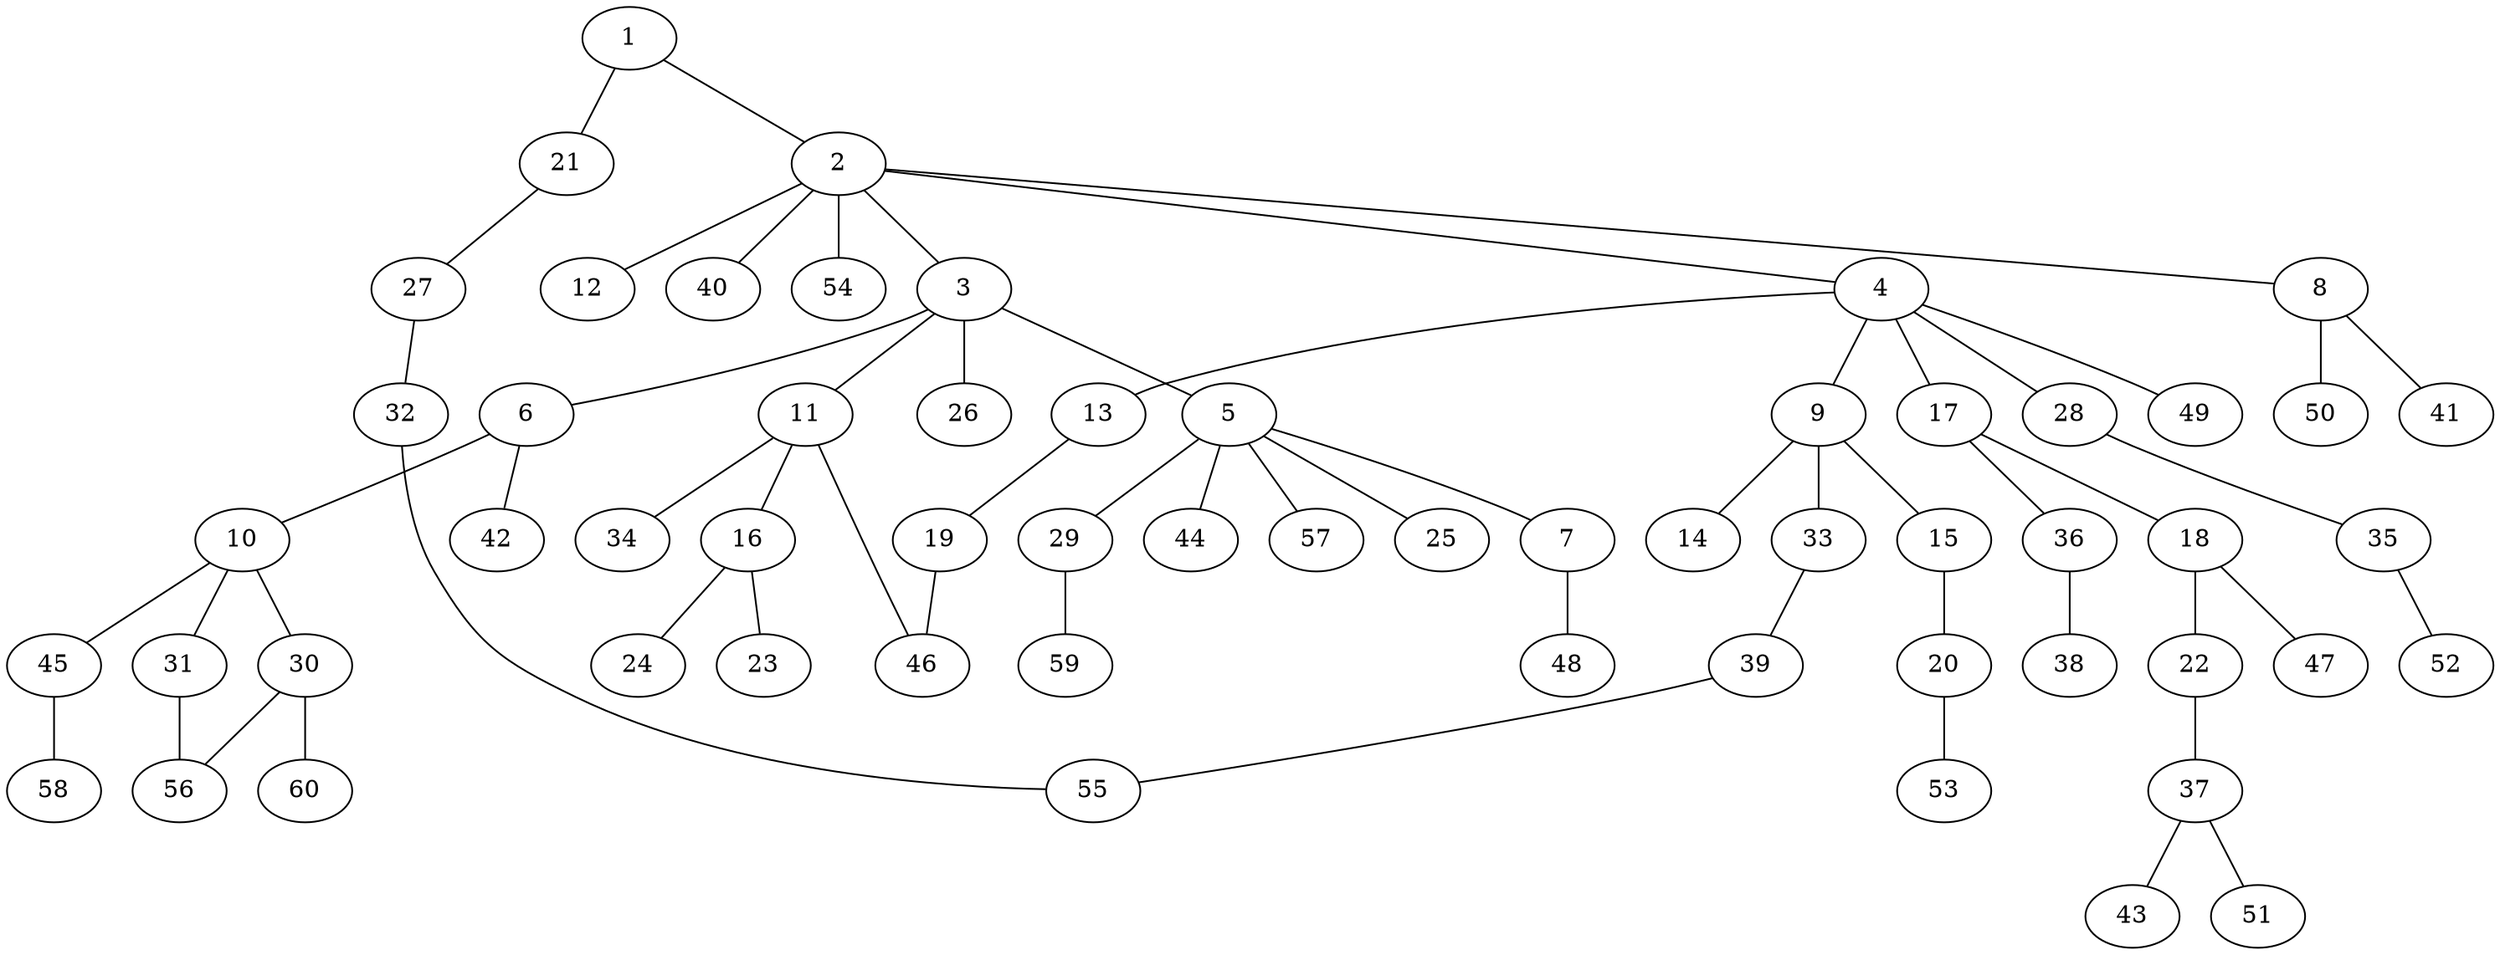 graph graphname {1--2
1--21
2--3
2--4
2--8
2--12
2--40
2--54
3--5
3--6
3--11
3--26
4--9
4--13
4--17
4--28
4--49
5--7
5--25
5--29
5--44
5--57
6--10
6--42
7--48
8--41
8--50
9--14
9--15
9--33
10--30
10--31
10--45
11--16
11--34
11--46
13--19
15--20
16--23
16--24
17--18
17--36
18--22
18--47
19--46
20--53
21--27
22--37
27--32
28--35
29--59
30--56
30--60
31--56
32--55
33--39
35--52
36--38
37--43
37--51
39--55
45--58
}